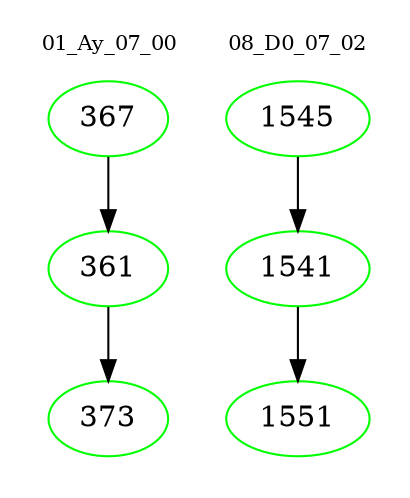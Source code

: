 digraph{
subgraph cluster_0 {
color = white
label = "01_Ay_07_00";
fontsize=10;
T0_367 [label="367", color="green"]
T0_367 -> T0_361 [color="black"]
T0_361 [label="361", color="green"]
T0_361 -> T0_373 [color="black"]
T0_373 [label="373", color="green"]
}
subgraph cluster_1 {
color = white
label = "08_D0_07_02";
fontsize=10;
T1_1545 [label="1545", color="green"]
T1_1545 -> T1_1541 [color="black"]
T1_1541 [label="1541", color="green"]
T1_1541 -> T1_1551 [color="black"]
T1_1551 [label="1551", color="green"]
}
}
